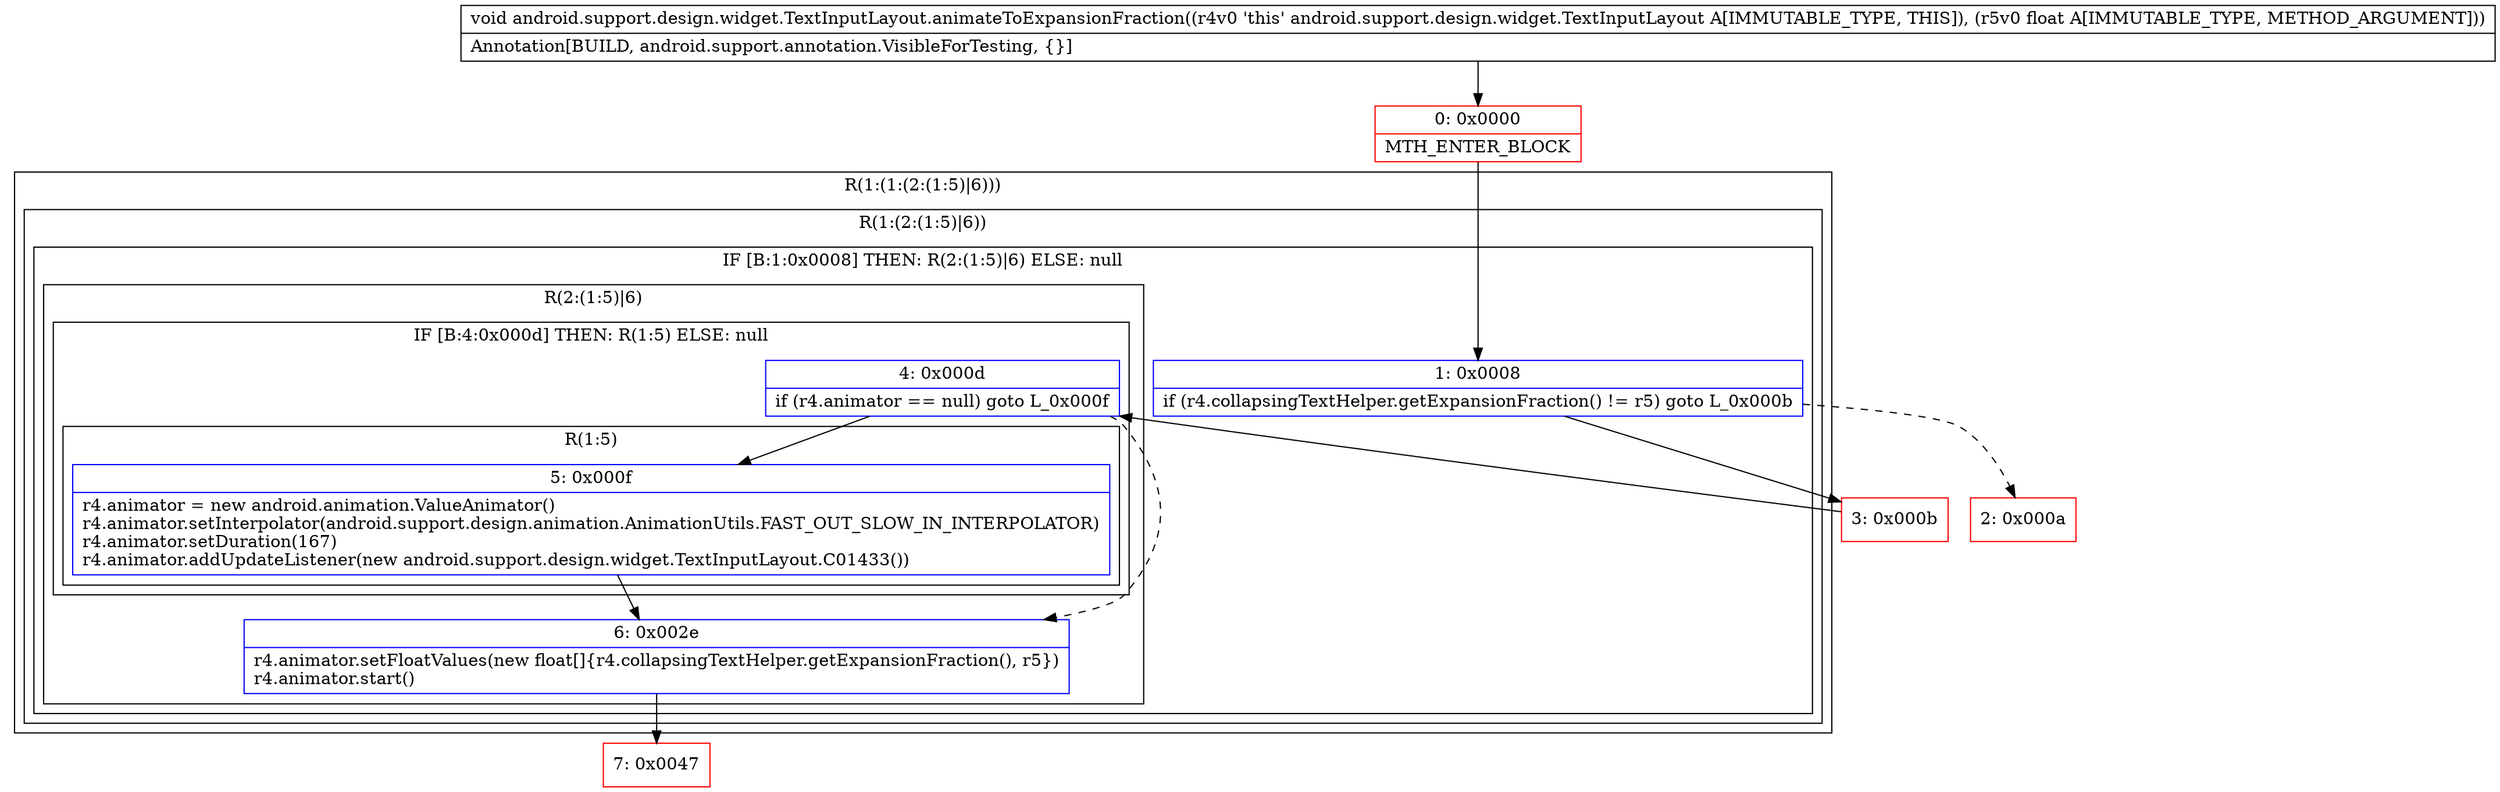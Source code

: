 digraph "CFG forandroid.support.design.widget.TextInputLayout.animateToExpansionFraction(F)V" {
subgraph cluster_Region_703306082 {
label = "R(1:(1:(2:(1:5)|6)))";
node [shape=record,color=blue];
subgraph cluster_Region_506287315 {
label = "R(1:(2:(1:5)|6))";
node [shape=record,color=blue];
subgraph cluster_IfRegion_1727911236 {
label = "IF [B:1:0x0008] THEN: R(2:(1:5)|6) ELSE: null";
node [shape=record,color=blue];
Node_1 [shape=record,label="{1\:\ 0x0008|if (r4.collapsingTextHelper.getExpansionFraction() != r5) goto L_0x000b\l}"];
subgraph cluster_Region_48185163 {
label = "R(2:(1:5)|6)";
node [shape=record,color=blue];
subgraph cluster_IfRegion_2005571323 {
label = "IF [B:4:0x000d] THEN: R(1:5) ELSE: null";
node [shape=record,color=blue];
Node_4 [shape=record,label="{4\:\ 0x000d|if (r4.animator == null) goto L_0x000f\l}"];
subgraph cluster_Region_66445077 {
label = "R(1:5)";
node [shape=record,color=blue];
Node_5 [shape=record,label="{5\:\ 0x000f|r4.animator = new android.animation.ValueAnimator()\lr4.animator.setInterpolator(android.support.design.animation.AnimationUtils.FAST_OUT_SLOW_IN_INTERPOLATOR)\lr4.animator.setDuration(167)\lr4.animator.addUpdateListener(new android.support.design.widget.TextInputLayout.C01433())\l}"];
}
}
Node_6 [shape=record,label="{6\:\ 0x002e|r4.animator.setFloatValues(new float[]\{r4.collapsingTextHelper.getExpansionFraction(), r5\})\lr4.animator.start()\l}"];
}
}
}
}
Node_0 [shape=record,color=red,label="{0\:\ 0x0000|MTH_ENTER_BLOCK\l}"];
Node_2 [shape=record,color=red,label="{2\:\ 0x000a}"];
Node_3 [shape=record,color=red,label="{3\:\ 0x000b}"];
Node_7 [shape=record,color=red,label="{7\:\ 0x0047}"];
MethodNode[shape=record,label="{void android.support.design.widget.TextInputLayout.animateToExpansionFraction((r4v0 'this' android.support.design.widget.TextInputLayout A[IMMUTABLE_TYPE, THIS]), (r5v0 float A[IMMUTABLE_TYPE, METHOD_ARGUMENT]))  | Annotation[BUILD, android.support.annotation.VisibleForTesting, \{\}]\l}"];
MethodNode -> Node_0;
Node_1 -> Node_2[style=dashed];
Node_1 -> Node_3;
Node_4 -> Node_5;
Node_4 -> Node_6[style=dashed];
Node_5 -> Node_6;
Node_6 -> Node_7;
Node_0 -> Node_1;
Node_3 -> Node_4;
}

